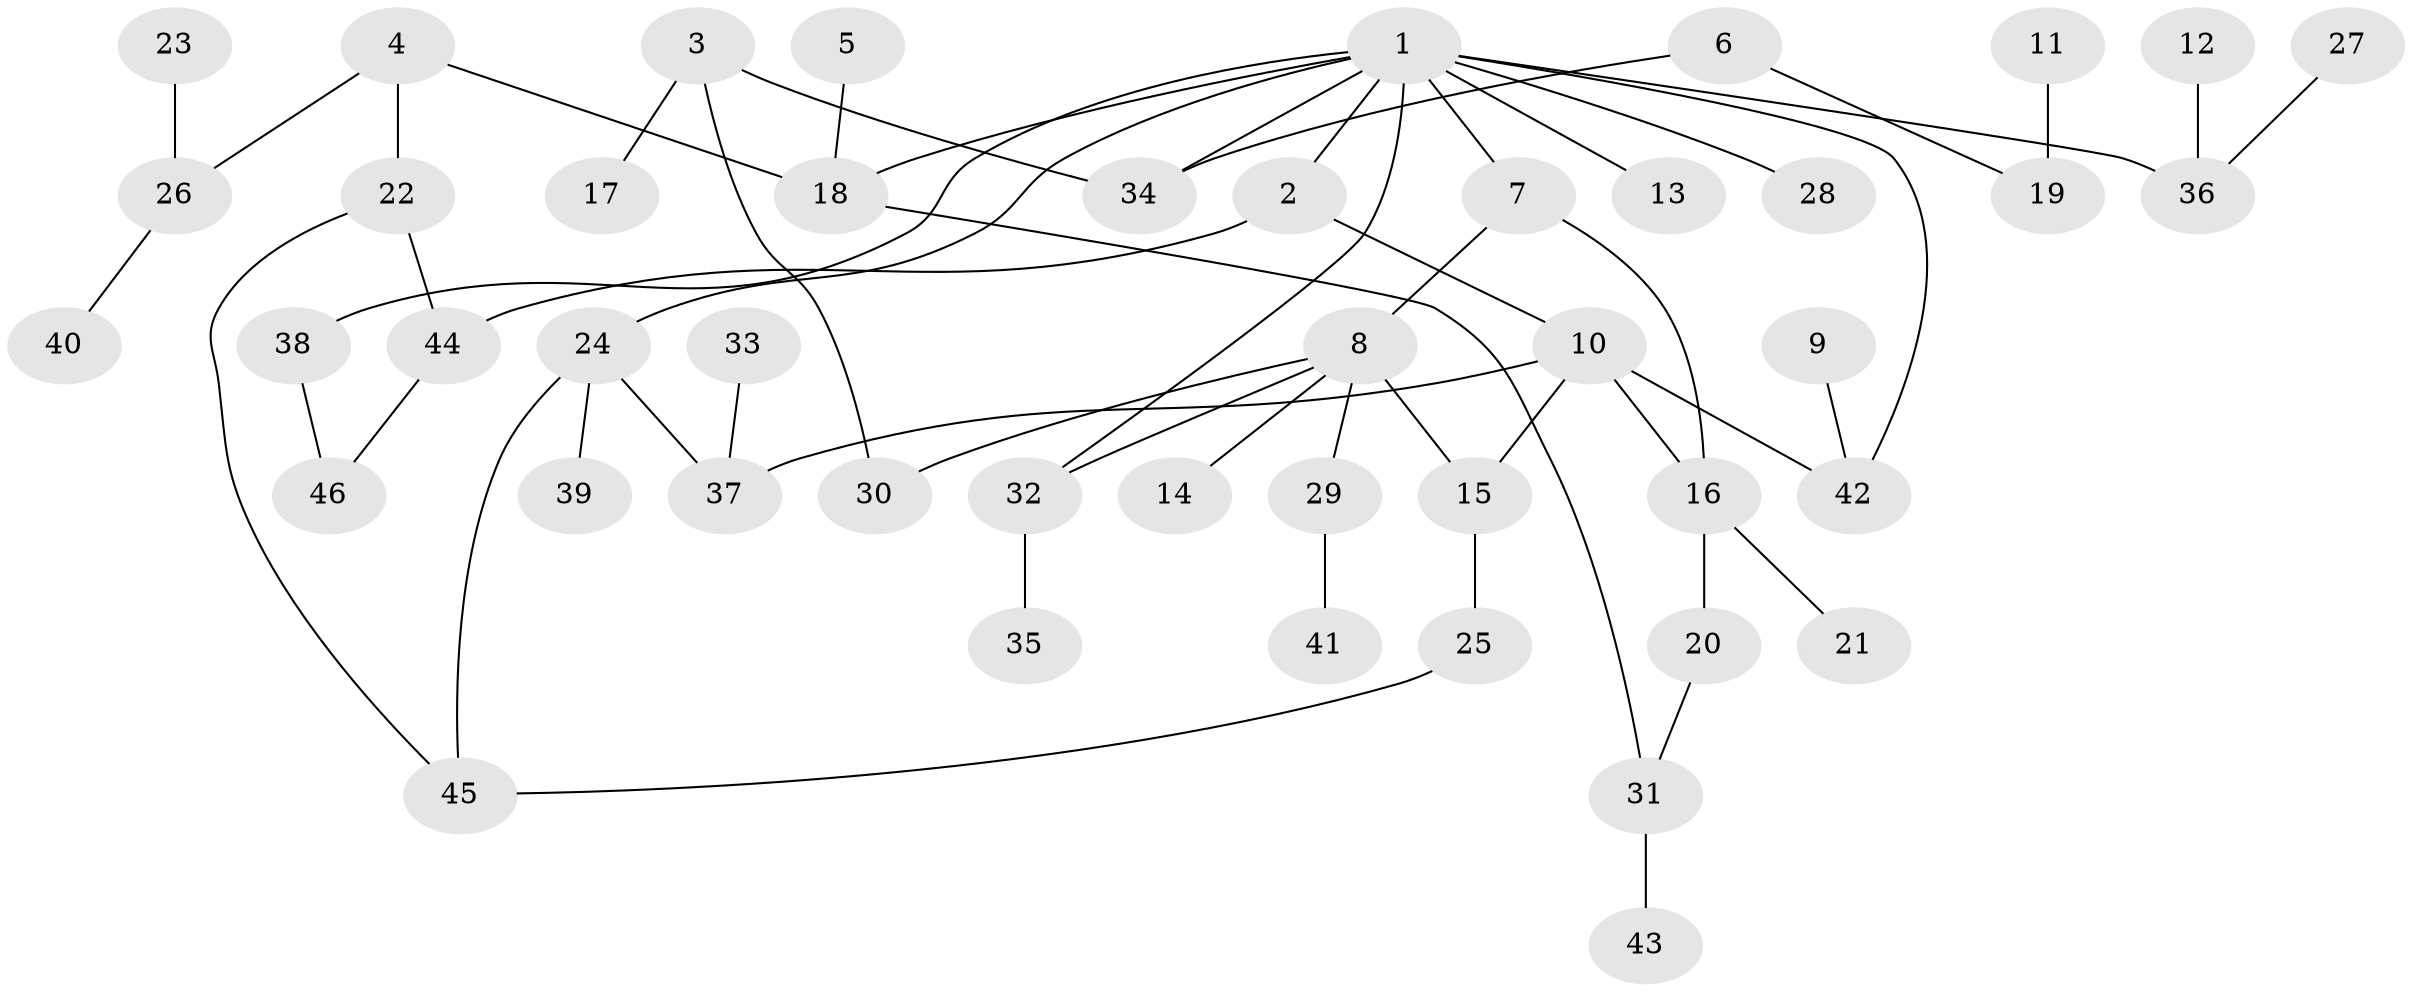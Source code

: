 // original degree distribution, {8: 0.010869565217391304, 3: 0.21739130434782608, 2: 0.25, 4: 0.10869565217391304, 5: 0.03260869565217391, 1: 0.3804347826086957}
// Generated by graph-tools (version 1.1) at 2025/25/03/09/25 03:25:32]
// undirected, 46 vertices, 56 edges
graph export_dot {
graph [start="1"]
  node [color=gray90,style=filled];
  1;
  2;
  3;
  4;
  5;
  6;
  7;
  8;
  9;
  10;
  11;
  12;
  13;
  14;
  15;
  16;
  17;
  18;
  19;
  20;
  21;
  22;
  23;
  24;
  25;
  26;
  27;
  28;
  29;
  30;
  31;
  32;
  33;
  34;
  35;
  36;
  37;
  38;
  39;
  40;
  41;
  42;
  43;
  44;
  45;
  46;
  1 -- 2 [weight=1.0];
  1 -- 7 [weight=1.0];
  1 -- 13 [weight=1.0];
  1 -- 18 [weight=1.0];
  1 -- 24 [weight=1.0];
  1 -- 28 [weight=1.0];
  1 -- 32 [weight=1.0];
  1 -- 34 [weight=1.0];
  1 -- 36 [weight=1.0];
  1 -- 38 [weight=1.0];
  1 -- 42 [weight=1.0];
  2 -- 10 [weight=1.0];
  2 -- 44 [weight=1.0];
  3 -- 17 [weight=1.0];
  3 -- 30 [weight=1.0];
  3 -- 34 [weight=1.0];
  4 -- 18 [weight=1.0];
  4 -- 22 [weight=1.0];
  4 -- 26 [weight=1.0];
  5 -- 18 [weight=1.0];
  6 -- 19 [weight=1.0];
  6 -- 34 [weight=1.0];
  7 -- 8 [weight=1.0];
  7 -- 16 [weight=1.0];
  8 -- 14 [weight=1.0];
  8 -- 15 [weight=1.0];
  8 -- 29 [weight=1.0];
  8 -- 30 [weight=1.0];
  8 -- 32 [weight=1.0];
  9 -- 42 [weight=1.0];
  10 -- 15 [weight=1.0];
  10 -- 16 [weight=1.0];
  10 -- 37 [weight=1.0];
  10 -- 42 [weight=1.0];
  11 -- 19 [weight=1.0];
  12 -- 36 [weight=1.0];
  15 -- 25 [weight=1.0];
  16 -- 20 [weight=1.0];
  16 -- 21 [weight=1.0];
  18 -- 31 [weight=1.0];
  20 -- 31 [weight=1.0];
  22 -- 44 [weight=1.0];
  22 -- 45 [weight=1.0];
  23 -- 26 [weight=1.0];
  24 -- 37 [weight=1.0];
  24 -- 39 [weight=1.0];
  24 -- 45 [weight=1.0];
  25 -- 45 [weight=1.0];
  26 -- 40 [weight=1.0];
  27 -- 36 [weight=1.0];
  29 -- 41 [weight=1.0];
  31 -- 43 [weight=1.0];
  32 -- 35 [weight=1.0];
  33 -- 37 [weight=1.0];
  38 -- 46 [weight=1.0];
  44 -- 46 [weight=1.0];
}
